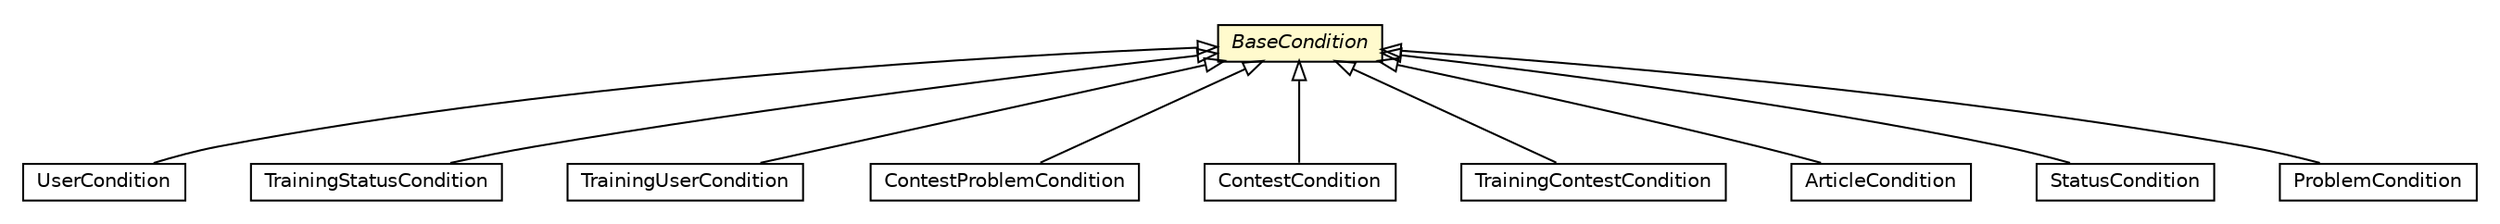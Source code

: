 #!/usr/local/bin/dot
#
# Class diagram 
# Generated by UMLGraph version 5.1 (http://www.umlgraph.org/)
#

digraph G {
	edge [fontname="Helvetica",fontsize=10,labelfontname="Helvetica",labelfontsize=10];
	node [fontname="Helvetica",fontsize=10,shape=plaintext];
	nodesep=0.25;
	ranksep=0.5;
	// cn.edu.uestc.acmicpc.db.condition.impl.UserCondition
	c4765 [label=<<table title="cn.edu.uestc.acmicpc.db.condition.impl.UserCondition" border="0" cellborder="1" cellspacing="0" cellpadding="2" port="p" href="../impl/UserCondition.html">
		<tr><td><table border="0" cellspacing="0" cellpadding="1">
<tr><td align="center" balign="center"> UserCondition </td></tr>
		</table></td></tr>
		</table>>, fontname="Helvetica", fontcolor="black", fontsize=10.0];
	// cn.edu.uestc.acmicpc.db.condition.impl.TrainingStatusCondition
	c4766 [label=<<table title="cn.edu.uestc.acmicpc.db.condition.impl.TrainingStatusCondition" border="0" cellborder="1" cellspacing="0" cellpadding="2" port="p" href="../impl/TrainingStatusCondition.html">
		<tr><td><table border="0" cellspacing="0" cellpadding="1">
<tr><td align="center" balign="center"> TrainingStatusCondition </td></tr>
		</table></td></tr>
		</table>>, fontname="Helvetica", fontcolor="black", fontsize=10.0];
	// cn.edu.uestc.acmicpc.db.condition.impl.TrainingUserCondition
	c4767 [label=<<table title="cn.edu.uestc.acmicpc.db.condition.impl.TrainingUserCondition" border="0" cellborder="1" cellspacing="0" cellpadding="2" port="p" href="../impl/TrainingUserCondition.html">
		<tr><td><table border="0" cellspacing="0" cellpadding="1">
<tr><td align="center" balign="center"> TrainingUserCondition </td></tr>
		</table></td></tr>
		</table>>, fontname="Helvetica", fontcolor="black", fontsize=10.0];
	// cn.edu.uestc.acmicpc.db.condition.impl.ContestProblemCondition
	c4768 [label=<<table title="cn.edu.uestc.acmicpc.db.condition.impl.ContestProblemCondition" border="0" cellborder="1" cellspacing="0" cellpadding="2" port="p" href="../impl/ContestProblemCondition.html">
		<tr><td><table border="0" cellspacing="0" cellpadding="1">
<tr><td align="center" balign="center"> ContestProblemCondition </td></tr>
		</table></td></tr>
		</table>>, fontname="Helvetica", fontcolor="black", fontsize=10.0];
	// cn.edu.uestc.acmicpc.db.condition.impl.ContestCondition
	c4769 [label=<<table title="cn.edu.uestc.acmicpc.db.condition.impl.ContestCondition" border="0" cellborder="1" cellspacing="0" cellpadding="2" port="p" href="../impl/ContestCondition.html">
		<tr><td><table border="0" cellspacing="0" cellpadding="1">
<tr><td align="center" balign="center"> ContestCondition </td></tr>
		</table></td></tr>
		</table>>, fontname="Helvetica", fontcolor="black", fontsize=10.0];
	// cn.edu.uestc.acmicpc.db.condition.impl.TrainingContestCondition
	c4770 [label=<<table title="cn.edu.uestc.acmicpc.db.condition.impl.TrainingContestCondition" border="0" cellborder="1" cellspacing="0" cellpadding="2" port="p" href="../impl/TrainingContestCondition.html">
		<tr><td><table border="0" cellspacing="0" cellpadding="1">
<tr><td align="center" balign="center"> TrainingContestCondition </td></tr>
		</table></td></tr>
		</table>>, fontname="Helvetica", fontcolor="black", fontsize=10.0];
	// cn.edu.uestc.acmicpc.db.condition.impl.ArticleCondition
	c4771 [label=<<table title="cn.edu.uestc.acmicpc.db.condition.impl.ArticleCondition" border="0" cellborder="1" cellspacing="0" cellpadding="2" port="p" href="../impl/ArticleCondition.html">
		<tr><td><table border="0" cellspacing="0" cellpadding="1">
<tr><td align="center" balign="center"> ArticleCondition </td></tr>
		</table></td></tr>
		</table>>, fontname="Helvetica", fontcolor="black", fontsize=10.0];
	// cn.edu.uestc.acmicpc.db.condition.impl.StatusCondition
	c4772 [label=<<table title="cn.edu.uestc.acmicpc.db.condition.impl.StatusCondition" border="0" cellborder="1" cellspacing="0" cellpadding="2" port="p" href="../impl/StatusCondition.html">
		<tr><td><table border="0" cellspacing="0" cellpadding="1">
<tr><td align="center" balign="center"> StatusCondition </td></tr>
		</table></td></tr>
		</table>>, fontname="Helvetica", fontcolor="black", fontsize=10.0];
	// cn.edu.uestc.acmicpc.db.condition.impl.ProblemCondition
	c4773 [label=<<table title="cn.edu.uestc.acmicpc.db.condition.impl.ProblemCondition" border="0" cellborder="1" cellspacing="0" cellpadding="2" port="p" href="../impl/ProblemCondition.html">
		<tr><td><table border="0" cellspacing="0" cellpadding="1">
<tr><td align="center" balign="center"> ProblemCondition </td></tr>
		</table></td></tr>
		</table>>, fontname="Helvetica", fontcolor="black", fontsize=10.0];
	// cn.edu.uestc.acmicpc.db.condition.base.BaseCondition
	c4779 [label=<<table title="cn.edu.uestc.acmicpc.db.condition.base.BaseCondition" border="0" cellborder="1" cellspacing="0" cellpadding="2" port="p" bgcolor="lemonChiffon" href="./BaseCondition.html">
		<tr><td><table border="0" cellspacing="0" cellpadding="1">
<tr><td align="center" balign="center"><font face="Helvetica-Oblique"> BaseCondition </font></td></tr>
		</table></td></tr>
		</table>>, fontname="Helvetica", fontcolor="black", fontsize=10.0];
	//cn.edu.uestc.acmicpc.db.condition.impl.UserCondition extends cn.edu.uestc.acmicpc.db.condition.base.BaseCondition
	c4779:p -> c4765:p [dir=back,arrowtail=empty];
	//cn.edu.uestc.acmicpc.db.condition.impl.TrainingStatusCondition extends cn.edu.uestc.acmicpc.db.condition.base.BaseCondition
	c4779:p -> c4766:p [dir=back,arrowtail=empty];
	//cn.edu.uestc.acmicpc.db.condition.impl.TrainingUserCondition extends cn.edu.uestc.acmicpc.db.condition.base.BaseCondition
	c4779:p -> c4767:p [dir=back,arrowtail=empty];
	//cn.edu.uestc.acmicpc.db.condition.impl.ContestProblemCondition extends cn.edu.uestc.acmicpc.db.condition.base.BaseCondition
	c4779:p -> c4768:p [dir=back,arrowtail=empty];
	//cn.edu.uestc.acmicpc.db.condition.impl.ContestCondition extends cn.edu.uestc.acmicpc.db.condition.base.BaseCondition
	c4779:p -> c4769:p [dir=back,arrowtail=empty];
	//cn.edu.uestc.acmicpc.db.condition.impl.TrainingContestCondition extends cn.edu.uestc.acmicpc.db.condition.base.BaseCondition
	c4779:p -> c4770:p [dir=back,arrowtail=empty];
	//cn.edu.uestc.acmicpc.db.condition.impl.ArticleCondition extends cn.edu.uestc.acmicpc.db.condition.base.BaseCondition
	c4779:p -> c4771:p [dir=back,arrowtail=empty];
	//cn.edu.uestc.acmicpc.db.condition.impl.StatusCondition extends cn.edu.uestc.acmicpc.db.condition.base.BaseCondition
	c4779:p -> c4772:p [dir=back,arrowtail=empty];
	//cn.edu.uestc.acmicpc.db.condition.impl.ProblemCondition extends cn.edu.uestc.acmicpc.db.condition.base.BaseCondition
	c4779:p -> c4773:p [dir=back,arrowtail=empty];
}

